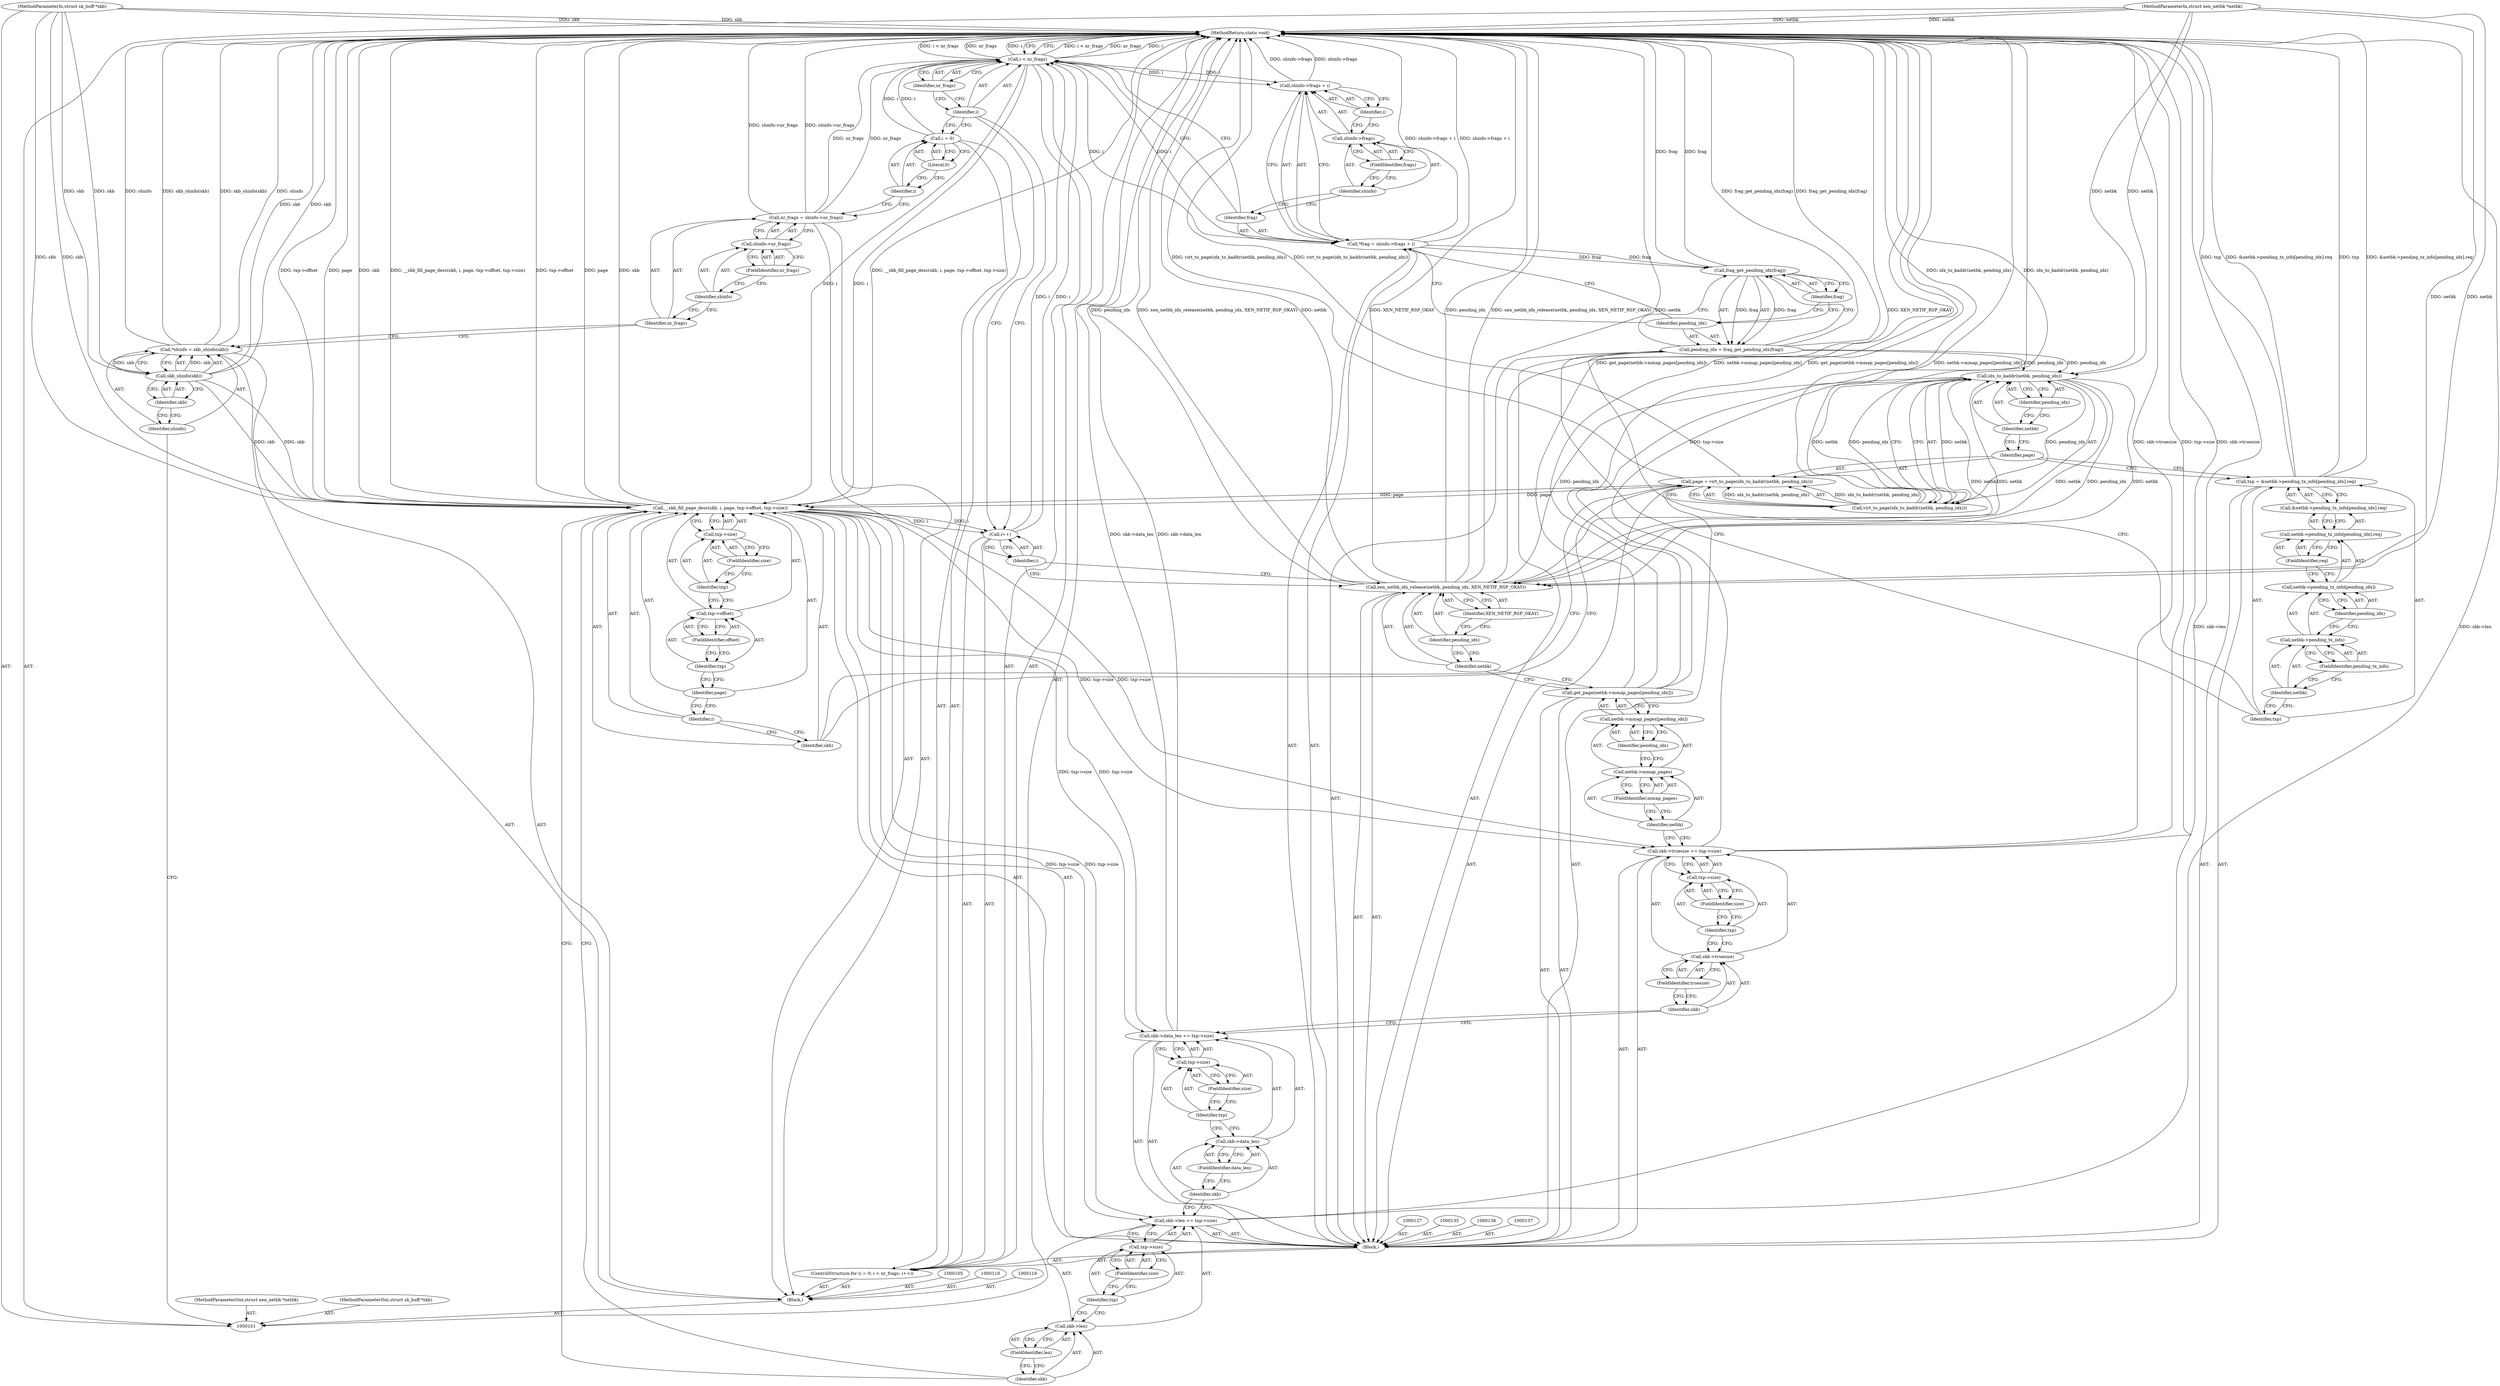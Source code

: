 digraph "0_linux_7d5145d8eb2b9791533ffe4dc003b129b9696c48" {
"1000199" [label="(MethodReturn,static void)"];
"1000102" [label="(MethodParameterIn,struct xen_netbk *netbk)"];
"1000290" [label="(MethodParameterOut,struct xen_netbk *netbk)"];
"1000103" [label="(MethodParameterIn,struct sk_buff *skb)"];
"1000291" [label="(MethodParameterOut,struct sk_buff *skb)"];
"1000126" [label="(Block,)"];
"1000140" [label="(Call,frag_get_pending_idx(frag))"];
"1000138" [label="(Call,pending_idx = frag_get_pending_idx(frag))"];
"1000139" [label="(Identifier,pending_idx)"];
"1000141" [label="(Identifier,frag)"];
"1000149" [label="(FieldIdentifier,pending_tx_info)"];
"1000142" [label="(Call,txp = &netbk->pending_tx_info[pending_idx].req)"];
"1000143" [label="(Identifier,txp)"];
"1000150" [label="(Identifier,pending_idx)"];
"1000151" [label="(FieldIdentifier,req)"];
"1000144" [label="(Call,&netbk->pending_tx_info[pending_idx].req)"];
"1000145" [label="(Call,netbk->pending_tx_info[pending_idx].req)"];
"1000146" [label="(Call,netbk->pending_tx_info[pending_idx])"];
"1000147" [label="(Call,netbk->pending_tx_info)"];
"1000148" [label="(Identifier,netbk)"];
"1000152" [label="(Call,page = virt_to_page(idx_to_kaddr(netbk, pending_idx)))"];
"1000153" [label="(Identifier,page)"];
"1000155" [label="(Call,idx_to_kaddr(netbk, pending_idx))"];
"1000156" [label="(Identifier,netbk)"];
"1000157" [label="(Identifier,pending_idx)"];
"1000154" [label="(Call,virt_to_page(idx_to_kaddr(netbk, pending_idx)))"];
"1000158" [label="(Call,__skb_fill_page_desc(skb, i, page, txp->offset, txp->size))"];
"1000159" [label="(Identifier,skb)"];
"1000160" [label="(Identifier,i)"];
"1000161" [label="(Identifier,page)"];
"1000162" [label="(Call,txp->offset)"];
"1000163" [label="(Identifier,txp)"];
"1000164" [label="(FieldIdentifier,offset)"];
"1000165" [label="(Call,txp->size)"];
"1000166" [label="(Identifier,txp)"];
"1000167" [label="(FieldIdentifier,size)"];
"1000172" [label="(Call,txp->size)"];
"1000173" [label="(Identifier,txp)"];
"1000174" [label="(FieldIdentifier,size)"];
"1000168" [label="(Call,skb->len += txp->size)"];
"1000169" [label="(Call,skb->len)"];
"1000170" [label="(Identifier,skb)"];
"1000171" [label="(FieldIdentifier,len)"];
"1000179" [label="(Call,txp->size)"];
"1000180" [label="(Identifier,txp)"];
"1000175" [label="(Call,skb->data_len += txp->size)"];
"1000176" [label="(Call,skb->data_len)"];
"1000177" [label="(Identifier,skb)"];
"1000181" [label="(FieldIdentifier,size)"];
"1000178" [label="(FieldIdentifier,data_len)"];
"1000104" [label="(Block,)"];
"1000186" [label="(Call,txp->size)"];
"1000187" [label="(Identifier,txp)"];
"1000182" [label="(Call,skb->truesize += txp->size)"];
"1000183" [label="(Call,skb->truesize)"];
"1000184" [label="(Identifier,skb)"];
"1000188" [label="(FieldIdentifier,size)"];
"1000185" [label="(FieldIdentifier,truesize)"];
"1000190" [label="(Call,netbk->mmap_pages[pending_idx])"];
"1000191" [label="(Call,netbk->mmap_pages)"];
"1000192" [label="(Identifier,netbk)"];
"1000193" [label="(FieldIdentifier,mmap_pages)"];
"1000189" [label="(Call,get_page(netbk->mmap_pages[pending_idx]))"];
"1000194" [label="(Identifier,pending_idx)"];
"1000195" [label="(Call,xen_netbk_idx_release(netbk, pending_idx, XEN_NETIF_RSP_OKAY))"];
"1000196" [label="(Identifier,netbk)"];
"1000197" [label="(Identifier,pending_idx)"];
"1000198" [label="(Identifier,XEN_NETIF_RSP_OKAY)"];
"1000106" [label="(Call,*shinfo = skb_shinfo(skb))"];
"1000107" [label="(Identifier,shinfo)"];
"1000108" [label="(Call,skb_shinfo(skb))"];
"1000109" [label="(Identifier,skb)"];
"1000113" [label="(Call,shinfo->nr_frags)"];
"1000114" [label="(Identifier,shinfo)"];
"1000115" [label="(FieldIdentifier,nr_frags)"];
"1000111" [label="(Call,nr_frags = shinfo->nr_frags)"];
"1000112" [label="(Identifier,nr_frags)"];
"1000117" [label="(ControlStructure,for (i = 0; i < nr_frags; i++))"];
"1000120" [label="(Literal,0)"];
"1000121" [label="(Call,i < nr_frags)"];
"1000122" [label="(Identifier,i)"];
"1000123" [label="(Identifier,nr_frags)"];
"1000124" [label="(Call,i++)"];
"1000125" [label="(Identifier,i)"];
"1000118" [label="(Call,i = 0)"];
"1000119" [label="(Identifier,i)"];
"1000128" [label="(Call,*frag = shinfo->frags + i)"];
"1000129" [label="(Identifier,frag)"];
"1000130" [label="(Call,shinfo->frags + i)"];
"1000131" [label="(Call,shinfo->frags)"];
"1000132" [label="(Identifier,shinfo)"];
"1000133" [label="(FieldIdentifier,frags)"];
"1000134" [label="(Identifier,i)"];
"1000199" -> "1000101"  [label="AST: "];
"1000199" -> "1000121"  [label="CFG: "];
"1000106" -> "1000199"  [label="DDG: skb_shinfo(skb)"];
"1000106" -> "1000199"  [label="DDG: shinfo"];
"1000189" -> "1000199"  [label="DDG: get_page(netbk->mmap_pages[pending_idx])"];
"1000189" -> "1000199"  [label="DDG: netbk->mmap_pages[pending_idx]"];
"1000121" -> "1000199"  [label="DDG: i < nr_frags"];
"1000121" -> "1000199"  [label="DDG: nr_frags"];
"1000121" -> "1000199"  [label="DDG: i"];
"1000175" -> "1000199"  [label="DDG: skb->data_len"];
"1000102" -> "1000199"  [label="DDG: netbk"];
"1000152" -> "1000199"  [label="DDG: virt_to_page(idx_to_kaddr(netbk, pending_idx))"];
"1000195" -> "1000199"  [label="DDG: pending_idx"];
"1000195" -> "1000199"  [label="DDG: xen_netbk_idx_release(netbk, pending_idx, XEN_NETIF_RSP_OKAY)"];
"1000195" -> "1000199"  [label="DDG: netbk"];
"1000195" -> "1000199"  [label="DDG: XEN_NETIF_RSP_OKAY"];
"1000111" -> "1000199"  [label="DDG: shinfo->nr_frags"];
"1000158" -> "1000199"  [label="DDG: skb"];
"1000158" -> "1000199"  [label="DDG: __skb_fill_page_desc(skb, i, page, txp->offset, txp->size)"];
"1000158" -> "1000199"  [label="DDG: txp->offset"];
"1000158" -> "1000199"  [label="DDG: page"];
"1000128" -> "1000199"  [label="DDG: shinfo->frags + i"];
"1000182" -> "1000199"  [label="DDG: txp->size"];
"1000182" -> "1000199"  [label="DDG: skb->truesize"];
"1000168" -> "1000199"  [label="DDG: skb->len"];
"1000140" -> "1000199"  [label="DDG: frag"];
"1000138" -> "1000199"  [label="DDG: frag_get_pending_idx(frag)"];
"1000154" -> "1000199"  [label="DDG: idx_to_kaddr(netbk, pending_idx)"];
"1000142" -> "1000199"  [label="DDG: &netbk->pending_tx_info[pending_idx].req"];
"1000142" -> "1000199"  [label="DDG: txp"];
"1000103" -> "1000199"  [label="DDG: skb"];
"1000108" -> "1000199"  [label="DDG: skb"];
"1000130" -> "1000199"  [label="DDG: shinfo->frags"];
"1000102" -> "1000101"  [label="AST: "];
"1000102" -> "1000199"  [label="DDG: netbk"];
"1000102" -> "1000155"  [label="DDG: netbk"];
"1000102" -> "1000195"  [label="DDG: netbk"];
"1000290" -> "1000101"  [label="AST: "];
"1000103" -> "1000101"  [label="AST: "];
"1000103" -> "1000199"  [label="DDG: skb"];
"1000103" -> "1000108"  [label="DDG: skb"];
"1000103" -> "1000158"  [label="DDG: skb"];
"1000291" -> "1000101"  [label="AST: "];
"1000126" -> "1000117"  [label="AST: "];
"1000127" -> "1000126"  [label="AST: "];
"1000128" -> "1000126"  [label="AST: "];
"1000135" -> "1000126"  [label="AST: "];
"1000136" -> "1000126"  [label="AST: "];
"1000137" -> "1000126"  [label="AST: "];
"1000138" -> "1000126"  [label="AST: "];
"1000142" -> "1000126"  [label="AST: "];
"1000152" -> "1000126"  [label="AST: "];
"1000158" -> "1000126"  [label="AST: "];
"1000168" -> "1000126"  [label="AST: "];
"1000175" -> "1000126"  [label="AST: "];
"1000182" -> "1000126"  [label="AST: "];
"1000189" -> "1000126"  [label="AST: "];
"1000195" -> "1000126"  [label="AST: "];
"1000140" -> "1000138"  [label="AST: "];
"1000140" -> "1000141"  [label="CFG: "];
"1000141" -> "1000140"  [label="AST: "];
"1000138" -> "1000140"  [label="CFG: "];
"1000140" -> "1000199"  [label="DDG: frag"];
"1000140" -> "1000138"  [label="DDG: frag"];
"1000128" -> "1000140"  [label="DDG: frag"];
"1000138" -> "1000126"  [label="AST: "];
"1000138" -> "1000140"  [label="CFG: "];
"1000139" -> "1000138"  [label="AST: "];
"1000140" -> "1000138"  [label="AST: "];
"1000143" -> "1000138"  [label="CFG: "];
"1000138" -> "1000199"  [label="DDG: frag_get_pending_idx(frag)"];
"1000140" -> "1000138"  [label="DDG: frag"];
"1000138" -> "1000155"  [label="DDG: pending_idx"];
"1000139" -> "1000138"  [label="AST: "];
"1000139" -> "1000128"  [label="CFG: "];
"1000141" -> "1000139"  [label="CFG: "];
"1000141" -> "1000140"  [label="AST: "];
"1000141" -> "1000139"  [label="CFG: "];
"1000140" -> "1000141"  [label="CFG: "];
"1000149" -> "1000147"  [label="AST: "];
"1000149" -> "1000148"  [label="CFG: "];
"1000147" -> "1000149"  [label="CFG: "];
"1000142" -> "1000126"  [label="AST: "];
"1000142" -> "1000144"  [label="CFG: "];
"1000143" -> "1000142"  [label="AST: "];
"1000144" -> "1000142"  [label="AST: "];
"1000153" -> "1000142"  [label="CFG: "];
"1000142" -> "1000199"  [label="DDG: &netbk->pending_tx_info[pending_idx].req"];
"1000142" -> "1000199"  [label="DDG: txp"];
"1000143" -> "1000142"  [label="AST: "];
"1000143" -> "1000138"  [label="CFG: "];
"1000148" -> "1000143"  [label="CFG: "];
"1000150" -> "1000146"  [label="AST: "];
"1000150" -> "1000147"  [label="CFG: "];
"1000146" -> "1000150"  [label="CFG: "];
"1000151" -> "1000145"  [label="AST: "];
"1000151" -> "1000146"  [label="CFG: "];
"1000145" -> "1000151"  [label="CFG: "];
"1000144" -> "1000142"  [label="AST: "];
"1000144" -> "1000145"  [label="CFG: "];
"1000145" -> "1000144"  [label="AST: "];
"1000142" -> "1000144"  [label="CFG: "];
"1000145" -> "1000144"  [label="AST: "];
"1000145" -> "1000151"  [label="CFG: "];
"1000146" -> "1000145"  [label="AST: "];
"1000151" -> "1000145"  [label="AST: "];
"1000144" -> "1000145"  [label="CFG: "];
"1000146" -> "1000145"  [label="AST: "];
"1000146" -> "1000150"  [label="CFG: "];
"1000147" -> "1000146"  [label="AST: "];
"1000150" -> "1000146"  [label="AST: "];
"1000151" -> "1000146"  [label="CFG: "];
"1000147" -> "1000146"  [label="AST: "];
"1000147" -> "1000149"  [label="CFG: "];
"1000148" -> "1000147"  [label="AST: "];
"1000149" -> "1000147"  [label="AST: "];
"1000150" -> "1000147"  [label="CFG: "];
"1000148" -> "1000147"  [label="AST: "];
"1000148" -> "1000143"  [label="CFG: "];
"1000149" -> "1000148"  [label="CFG: "];
"1000152" -> "1000126"  [label="AST: "];
"1000152" -> "1000154"  [label="CFG: "];
"1000153" -> "1000152"  [label="AST: "];
"1000154" -> "1000152"  [label="AST: "];
"1000159" -> "1000152"  [label="CFG: "];
"1000152" -> "1000199"  [label="DDG: virt_to_page(idx_to_kaddr(netbk, pending_idx))"];
"1000154" -> "1000152"  [label="DDG: idx_to_kaddr(netbk, pending_idx)"];
"1000152" -> "1000158"  [label="DDG: page"];
"1000153" -> "1000152"  [label="AST: "];
"1000153" -> "1000142"  [label="CFG: "];
"1000156" -> "1000153"  [label="CFG: "];
"1000155" -> "1000154"  [label="AST: "];
"1000155" -> "1000157"  [label="CFG: "];
"1000156" -> "1000155"  [label="AST: "];
"1000157" -> "1000155"  [label="AST: "];
"1000154" -> "1000155"  [label="CFG: "];
"1000155" -> "1000154"  [label="DDG: netbk"];
"1000155" -> "1000154"  [label="DDG: pending_idx"];
"1000195" -> "1000155"  [label="DDG: netbk"];
"1000102" -> "1000155"  [label="DDG: netbk"];
"1000138" -> "1000155"  [label="DDG: pending_idx"];
"1000155" -> "1000195"  [label="DDG: netbk"];
"1000155" -> "1000195"  [label="DDG: pending_idx"];
"1000156" -> "1000155"  [label="AST: "];
"1000156" -> "1000153"  [label="CFG: "];
"1000157" -> "1000156"  [label="CFG: "];
"1000157" -> "1000155"  [label="AST: "];
"1000157" -> "1000156"  [label="CFG: "];
"1000155" -> "1000157"  [label="CFG: "];
"1000154" -> "1000152"  [label="AST: "];
"1000154" -> "1000155"  [label="CFG: "];
"1000155" -> "1000154"  [label="AST: "];
"1000152" -> "1000154"  [label="CFG: "];
"1000154" -> "1000199"  [label="DDG: idx_to_kaddr(netbk, pending_idx)"];
"1000154" -> "1000152"  [label="DDG: idx_to_kaddr(netbk, pending_idx)"];
"1000155" -> "1000154"  [label="DDG: netbk"];
"1000155" -> "1000154"  [label="DDG: pending_idx"];
"1000158" -> "1000126"  [label="AST: "];
"1000158" -> "1000165"  [label="CFG: "];
"1000159" -> "1000158"  [label="AST: "];
"1000160" -> "1000158"  [label="AST: "];
"1000161" -> "1000158"  [label="AST: "];
"1000162" -> "1000158"  [label="AST: "];
"1000165" -> "1000158"  [label="AST: "];
"1000170" -> "1000158"  [label="CFG: "];
"1000158" -> "1000199"  [label="DDG: skb"];
"1000158" -> "1000199"  [label="DDG: __skb_fill_page_desc(skb, i, page, txp->offset, txp->size)"];
"1000158" -> "1000199"  [label="DDG: txp->offset"];
"1000158" -> "1000199"  [label="DDG: page"];
"1000158" -> "1000124"  [label="DDG: i"];
"1000108" -> "1000158"  [label="DDG: skb"];
"1000103" -> "1000158"  [label="DDG: skb"];
"1000121" -> "1000158"  [label="DDG: i"];
"1000152" -> "1000158"  [label="DDG: page"];
"1000158" -> "1000168"  [label="DDG: txp->size"];
"1000158" -> "1000175"  [label="DDG: txp->size"];
"1000158" -> "1000182"  [label="DDG: txp->size"];
"1000159" -> "1000158"  [label="AST: "];
"1000159" -> "1000152"  [label="CFG: "];
"1000160" -> "1000159"  [label="CFG: "];
"1000160" -> "1000158"  [label="AST: "];
"1000160" -> "1000159"  [label="CFG: "];
"1000161" -> "1000160"  [label="CFG: "];
"1000161" -> "1000158"  [label="AST: "];
"1000161" -> "1000160"  [label="CFG: "];
"1000163" -> "1000161"  [label="CFG: "];
"1000162" -> "1000158"  [label="AST: "];
"1000162" -> "1000164"  [label="CFG: "];
"1000163" -> "1000162"  [label="AST: "];
"1000164" -> "1000162"  [label="AST: "];
"1000166" -> "1000162"  [label="CFG: "];
"1000163" -> "1000162"  [label="AST: "];
"1000163" -> "1000161"  [label="CFG: "];
"1000164" -> "1000163"  [label="CFG: "];
"1000164" -> "1000162"  [label="AST: "];
"1000164" -> "1000163"  [label="CFG: "];
"1000162" -> "1000164"  [label="CFG: "];
"1000165" -> "1000158"  [label="AST: "];
"1000165" -> "1000167"  [label="CFG: "];
"1000166" -> "1000165"  [label="AST: "];
"1000167" -> "1000165"  [label="AST: "];
"1000158" -> "1000165"  [label="CFG: "];
"1000166" -> "1000165"  [label="AST: "];
"1000166" -> "1000162"  [label="CFG: "];
"1000167" -> "1000166"  [label="CFG: "];
"1000167" -> "1000165"  [label="AST: "];
"1000167" -> "1000166"  [label="CFG: "];
"1000165" -> "1000167"  [label="CFG: "];
"1000172" -> "1000168"  [label="AST: "];
"1000172" -> "1000174"  [label="CFG: "];
"1000173" -> "1000172"  [label="AST: "];
"1000174" -> "1000172"  [label="AST: "];
"1000168" -> "1000172"  [label="CFG: "];
"1000173" -> "1000172"  [label="AST: "];
"1000173" -> "1000169"  [label="CFG: "];
"1000174" -> "1000173"  [label="CFG: "];
"1000174" -> "1000172"  [label="AST: "];
"1000174" -> "1000173"  [label="CFG: "];
"1000172" -> "1000174"  [label="CFG: "];
"1000168" -> "1000126"  [label="AST: "];
"1000168" -> "1000172"  [label="CFG: "];
"1000169" -> "1000168"  [label="AST: "];
"1000172" -> "1000168"  [label="AST: "];
"1000177" -> "1000168"  [label="CFG: "];
"1000168" -> "1000199"  [label="DDG: skb->len"];
"1000158" -> "1000168"  [label="DDG: txp->size"];
"1000169" -> "1000168"  [label="AST: "];
"1000169" -> "1000171"  [label="CFG: "];
"1000170" -> "1000169"  [label="AST: "];
"1000171" -> "1000169"  [label="AST: "];
"1000173" -> "1000169"  [label="CFG: "];
"1000170" -> "1000169"  [label="AST: "];
"1000170" -> "1000158"  [label="CFG: "];
"1000171" -> "1000170"  [label="CFG: "];
"1000171" -> "1000169"  [label="AST: "];
"1000171" -> "1000170"  [label="CFG: "];
"1000169" -> "1000171"  [label="CFG: "];
"1000179" -> "1000175"  [label="AST: "];
"1000179" -> "1000181"  [label="CFG: "];
"1000180" -> "1000179"  [label="AST: "];
"1000181" -> "1000179"  [label="AST: "];
"1000175" -> "1000179"  [label="CFG: "];
"1000180" -> "1000179"  [label="AST: "];
"1000180" -> "1000176"  [label="CFG: "];
"1000181" -> "1000180"  [label="CFG: "];
"1000175" -> "1000126"  [label="AST: "];
"1000175" -> "1000179"  [label="CFG: "];
"1000176" -> "1000175"  [label="AST: "];
"1000179" -> "1000175"  [label="AST: "];
"1000184" -> "1000175"  [label="CFG: "];
"1000175" -> "1000199"  [label="DDG: skb->data_len"];
"1000158" -> "1000175"  [label="DDG: txp->size"];
"1000176" -> "1000175"  [label="AST: "];
"1000176" -> "1000178"  [label="CFG: "];
"1000177" -> "1000176"  [label="AST: "];
"1000178" -> "1000176"  [label="AST: "];
"1000180" -> "1000176"  [label="CFG: "];
"1000177" -> "1000176"  [label="AST: "];
"1000177" -> "1000168"  [label="CFG: "];
"1000178" -> "1000177"  [label="CFG: "];
"1000181" -> "1000179"  [label="AST: "];
"1000181" -> "1000180"  [label="CFG: "];
"1000179" -> "1000181"  [label="CFG: "];
"1000178" -> "1000176"  [label="AST: "];
"1000178" -> "1000177"  [label="CFG: "];
"1000176" -> "1000178"  [label="CFG: "];
"1000104" -> "1000101"  [label="AST: "];
"1000105" -> "1000104"  [label="AST: "];
"1000106" -> "1000104"  [label="AST: "];
"1000110" -> "1000104"  [label="AST: "];
"1000111" -> "1000104"  [label="AST: "];
"1000116" -> "1000104"  [label="AST: "];
"1000117" -> "1000104"  [label="AST: "];
"1000186" -> "1000182"  [label="AST: "];
"1000186" -> "1000188"  [label="CFG: "];
"1000187" -> "1000186"  [label="AST: "];
"1000188" -> "1000186"  [label="AST: "];
"1000182" -> "1000186"  [label="CFG: "];
"1000187" -> "1000186"  [label="AST: "];
"1000187" -> "1000183"  [label="CFG: "];
"1000188" -> "1000187"  [label="CFG: "];
"1000182" -> "1000126"  [label="AST: "];
"1000182" -> "1000186"  [label="CFG: "];
"1000183" -> "1000182"  [label="AST: "];
"1000186" -> "1000182"  [label="AST: "];
"1000192" -> "1000182"  [label="CFG: "];
"1000182" -> "1000199"  [label="DDG: txp->size"];
"1000182" -> "1000199"  [label="DDG: skb->truesize"];
"1000158" -> "1000182"  [label="DDG: txp->size"];
"1000183" -> "1000182"  [label="AST: "];
"1000183" -> "1000185"  [label="CFG: "];
"1000184" -> "1000183"  [label="AST: "];
"1000185" -> "1000183"  [label="AST: "];
"1000187" -> "1000183"  [label="CFG: "];
"1000184" -> "1000183"  [label="AST: "];
"1000184" -> "1000175"  [label="CFG: "];
"1000185" -> "1000184"  [label="CFG: "];
"1000188" -> "1000186"  [label="AST: "];
"1000188" -> "1000187"  [label="CFG: "];
"1000186" -> "1000188"  [label="CFG: "];
"1000185" -> "1000183"  [label="AST: "];
"1000185" -> "1000184"  [label="CFG: "];
"1000183" -> "1000185"  [label="CFG: "];
"1000190" -> "1000189"  [label="AST: "];
"1000190" -> "1000194"  [label="CFG: "];
"1000191" -> "1000190"  [label="AST: "];
"1000194" -> "1000190"  [label="AST: "];
"1000189" -> "1000190"  [label="CFG: "];
"1000191" -> "1000190"  [label="AST: "];
"1000191" -> "1000193"  [label="CFG: "];
"1000192" -> "1000191"  [label="AST: "];
"1000193" -> "1000191"  [label="AST: "];
"1000194" -> "1000191"  [label="CFG: "];
"1000192" -> "1000191"  [label="AST: "];
"1000192" -> "1000182"  [label="CFG: "];
"1000193" -> "1000192"  [label="CFG: "];
"1000193" -> "1000191"  [label="AST: "];
"1000193" -> "1000192"  [label="CFG: "];
"1000191" -> "1000193"  [label="CFG: "];
"1000189" -> "1000126"  [label="AST: "];
"1000189" -> "1000190"  [label="CFG: "];
"1000190" -> "1000189"  [label="AST: "];
"1000196" -> "1000189"  [label="CFG: "];
"1000189" -> "1000199"  [label="DDG: get_page(netbk->mmap_pages[pending_idx])"];
"1000189" -> "1000199"  [label="DDG: netbk->mmap_pages[pending_idx]"];
"1000194" -> "1000190"  [label="AST: "];
"1000194" -> "1000191"  [label="CFG: "];
"1000190" -> "1000194"  [label="CFG: "];
"1000195" -> "1000126"  [label="AST: "];
"1000195" -> "1000198"  [label="CFG: "];
"1000196" -> "1000195"  [label="AST: "];
"1000197" -> "1000195"  [label="AST: "];
"1000198" -> "1000195"  [label="AST: "];
"1000125" -> "1000195"  [label="CFG: "];
"1000195" -> "1000199"  [label="DDG: pending_idx"];
"1000195" -> "1000199"  [label="DDG: xen_netbk_idx_release(netbk, pending_idx, XEN_NETIF_RSP_OKAY)"];
"1000195" -> "1000199"  [label="DDG: netbk"];
"1000195" -> "1000199"  [label="DDG: XEN_NETIF_RSP_OKAY"];
"1000195" -> "1000155"  [label="DDG: netbk"];
"1000155" -> "1000195"  [label="DDG: netbk"];
"1000155" -> "1000195"  [label="DDG: pending_idx"];
"1000102" -> "1000195"  [label="DDG: netbk"];
"1000196" -> "1000195"  [label="AST: "];
"1000196" -> "1000189"  [label="CFG: "];
"1000197" -> "1000196"  [label="CFG: "];
"1000197" -> "1000195"  [label="AST: "];
"1000197" -> "1000196"  [label="CFG: "];
"1000198" -> "1000197"  [label="CFG: "];
"1000198" -> "1000195"  [label="AST: "];
"1000198" -> "1000197"  [label="CFG: "];
"1000195" -> "1000198"  [label="CFG: "];
"1000106" -> "1000104"  [label="AST: "];
"1000106" -> "1000108"  [label="CFG: "];
"1000107" -> "1000106"  [label="AST: "];
"1000108" -> "1000106"  [label="AST: "];
"1000112" -> "1000106"  [label="CFG: "];
"1000106" -> "1000199"  [label="DDG: skb_shinfo(skb)"];
"1000106" -> "1000199"  [label="DDG: shinfo"];
"1000108" -> "1000106"  [label="DDG: skb"];
"1000107" -> "1000106"  [label="AST: "];
"1000107" -> "1000101"  [label="CFG: "];
"1000109" -> "1000107"  [label="CFG: "];
"1000108" -> "1000106"  [label="AST: "];
"1000108" -> "1000109"  [label="CFG: "];
"1000109" -> "1000108"  [label="AST: "];
"1000106" -> "1000108"  [label="CFG: "];
"1000108" -> "1000199"  [label="DDG: skb"];
"1000108" -> "1000106"  [label="DDG: skb"];
"1000103" -> "1000108"  [label="DDG: skb"];
"1000108" -> "1000158"  [label="DDG: skb"];
"1000109" -> "1000108"  [label="AST: "];
"1000109" -> "1000107"  [label="CFG: "];
"1000108" -> "1000109"  [label="CFG: "];
"1000113" -> "1000111"  [label="AST: "];
"1000113" -> "1000115"  [label="CFG: "];
"1000114" -> "1000113"  [label="AST: "];
"1000115" -> "1000113"  [label="AST: "];
"1000111" -> "1000113"  [label="CFG: "];
"1000114" -> "1000113"  [label="AST: "];
"1000114" -> "1000112"  [label="CFG: "];
"1000115" -> "1000114"  [label="CFG: "];
"1000115" -> "1000113"  [label="AST: "];
"1000115" -> "1000114"  [label="CFG: "];
"1000113" -> "1000115"  [label="CFG: "];
"1000111" -> "1000104"  [label="AST: "];
"1000111" -> "1000113"  [label="CFG: "];
"1000112" -> "1000111"  [label="AST: "];
"1000113" -> "1000111"  [label="AST: "];
"1000119" -> "1000111"  [label="CFG: "];
"1000111" -> "1000199"  [label="DDG: shinfo->nr_frags"];
"1000111" -> "1000121"  [label="DDG: nr_frags"];
"1000112" -> "1000111"  [label="AST: "];
"1000112" -> "1000106"  [label="CFG: "];
"1000114" -> "1000112"  [label="CFG: "];
"1000117" -> "1000104"  [label="AST: "];
"1000118" -> "1000117"  [label="AST: "];
"1000121" -> "1000117"  [label="AST: "];
"1000124" -> "1000117"  [label="AST: "];
"1000126" -> "1000117"  [label="AST: "];
"1000120" -> "1000118"  [label="AST: "];
"1000120" -> "1000119"  [label="CFG: "];
"1000118" -> "1000120"  [label="CFG: "];
"1000121" -> "1000117"  [label="AST: "];
"1000121" -> "1000123"  [label="CFG: "];
"1000122" -> "1000121"  [label="AST: "];
"1000123" -> "1000121"  [label="AST: "];
"1000129" -> "1000121"  [label="CFG: "];
"1000199" -> "1000121"  [label="CFG: "];
"1000121" -> "1000199"  [label="DDG: i < nr_frags"];
"1000121" -> "1000199"  [label="DDG: nr_frags"];
"1000121" -> "1000199"  [label="DDG: i"];
"1000124" -> "1000121"  [label="DDG: i"];
"1000118" -> "1000121"  [label="DDG: i"];
"1000111" -> "1000121"  [label="DDG: nr_frags"];
"1000121" -> "1000128"  [label="DDG: i"];
"1000121" -> "1000130"  [label="DDG: i"];
"1000121" -> "1000158"  [label="DDG: i"];
"1000122" -> "1000121"  [label="AST: "];
"1000122" -> "1000118"  [label="CFG: "];
"1000122" -> "1000124"  [label="CFG: "];
"1000123" -> "1000122"  [label="CFG: "];
"1000123" -> "1000121"  [label="AST: "];
"1000123" -> "1000122"  [label="CFG: "];
"1000121" -> "1000123"  [label="CFG: "];
"1000124" -> "1000117"  [label="AST: "];
"1000124" -> "1000125"  [label="CFG: "];
"1000125" -> "1000124"  [label="AST: "];
"1000122" -> "1000124"  [label="CFG: "];
"1000124" -> "1000121"  [label="DDG: i"];
"1000158" -> "1000124"  [label="DDG: i"];
"1000125" -> "1000124"  [label="AST: "];
"1000125" -> "1000195"  [label="CFG: "];
"1000124" -> "1000125"  [label="CFG: "];
"1000118" -> "1000117"  [label="AST: "];
"1000118" -> "1000120"  [label="CFG: "];
"1000119" -> "1000118"  [label="AST: "];
"1000120" -> "1000118"  [label="AST: "];
"1000122" -> "1000118"  [label="CFG: "];
"1000118" -> "1000121"  [label="DDG: i"];
"1000119" -> "1000118"  [label="AST: "];
"1000119" -> "1000111"  [label="CFG: "];
"1000120" -> "1000119"  [label="CFG: "];
"1000128" -> "1000126"  [label="AST: "];
"1000128" -> "1000130"  [label="CFG: "];
"1000129" -> "1000128"  [label="AST: "];
"1000130" -> "1000128"  [label="AST: "];
"1000139" -> "1000128"  [label="CFG: "];
"1000128" -> "1000199"  [label="DDG: shinfo->frags + i"];
"1000121" -> "1000128"  [label="DDG: i"];
"1000128" -> "1000140"  [label="DDG: frag"];
"1000129" -> "1000128"  [label="AST: "];
"1000129" -> "1000121"  [label="CFG: "];
"1000132" -> "1000129"  [label="CFG: "];
"1000130" -> "1000128"  [label="AST: "];
"1000130" -> "1000134"  [label="CFG: "];
"1000131" -> "1000130"  [label="AST: "];
"1000134" -> "1000130"  [label="AST: "];
"1000128" -> "1000130"  [label="CFG: "];
"1000130" -> "1000199"  [label="DDG: shinfo->frags"];
"1000121" -> "1000130"  [label="DDG: i"];
"1000131" -> "1000130"  [label="AST: "];
"1000131" -> "1000133"  [label="CFG: "];
"1000132" -> "1000131"  [label="AST: "];
"1000133" -> "1000131"  [label="AST: "];
"1000134" -> "1000131"  [label="CFG: "];
"1000132" -> "1000131"  [label="AST: "];
"1000132" -> "1000129"  [label="CFG: "];
"1000133" -> "1000132"  [label="CFG: "];
"1000133" -> "1000131"  [label="AST: "];
"1000133" -> "1000132"  [label="CFG: "];
"1000131" -> "1000133"  [label="CFG: "];
"1000134" -> "1000130"  [label="AST: "];
"1000134" -> "1000131"  [label="CFG: "];
"1000130" -> "1000134"  [label="CFG: "];
}
